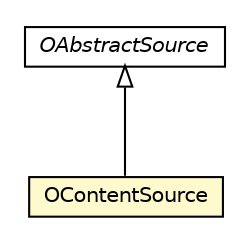 #!/usr/local/bin/dot
#
# Class diagram 
# Generated by UMLGraph version R5_6-24-gf6e263 (http://www.umlgraph.org/)
#

digraph G {
	edge [fontname="Helvetica",fontsize=10,labelfontname="Helvetica",labelfontsize=10];
	node [fontname="Helvetica",fontsize=10,shape=plaintext];
	nodesep=0.25;
	ranksep=0.5;
	// com.orientechnologies.orient.etl.source.OAbstractSource
	c1249791 [label=<<table title="com.orientechnologies.orient.etl.source.OAbstractSource" border="0" cellborder="1" cellspacing="0" cellpadding="2" port="p" href="./OAbstractSource.html">
		<tr><td><table border="0" cellspacing="0" cellpadding="1">
<tr><td align="center" balign="center"><font face="Helvetica-Oblique"> OAbstractSource </font></td></tr>
		</table></td></tr>
		</table>>, URL="./OAbstractSource.html", fontname="Helvetica", fontcolor="black", fontsize=10.0];
	// com.orientechnologies.orient.etl.source.OContentSource
	c1249793 [label=<<table title="com.orientechnologies.orient.etl.source.OContentSource" border="0" cellborder="1" cellspacing="0" cellpadding="2" port="p" bgcolor="lemonChiffon" href="./OContentSource.html">
		<tr><td><table border="0" cellspacing="0" cellpadding="1">
<tr><td align="center" balign="center"> OContentSource </td></tr>
		</table></td></tr>
		</table>>, URL="./OContentSource.html", fontname="Helvetica", fontcolor="black", fontsize=10.0];
	//com.orientechnologies.orient.etl.source.OContentSource extends com.orientechnologies.orient.etl.source.OAbstractSource
	c1249791:p -> c1249793:p [dir=back,arrowtail=empty];
}


